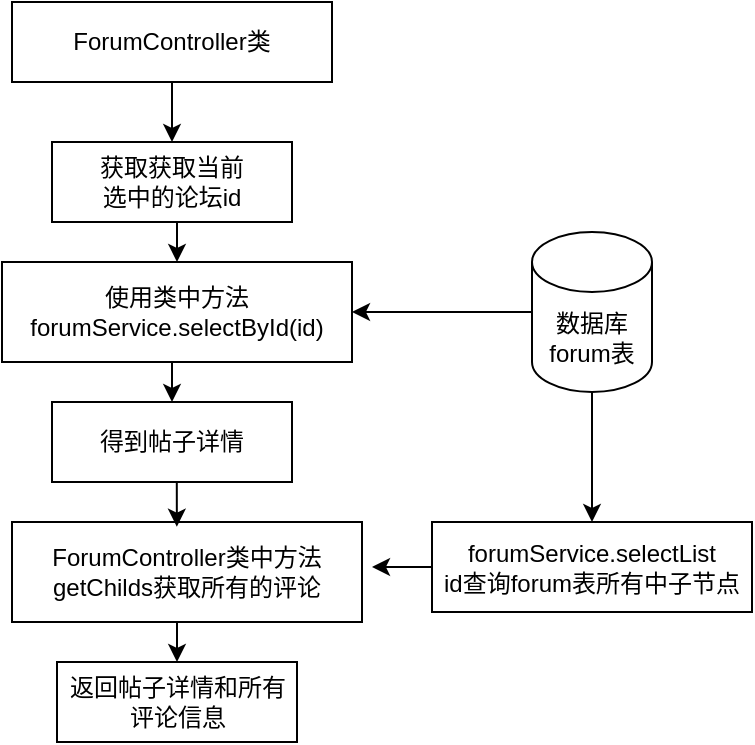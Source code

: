 <mxfile version="26.2.9">
  <diagram name="第 1 页" id="oZDQTB_6RqBUF0dN3zPe">
    <mxGraphModel dx="1190" dy="626" grid="1" gridSize="10" guides="1" tooltips="1" connect="1" arrows="1" fold="1" page="1" pageScale="1" pageWidth="827" pageHeight="1169" math="0" shadow="0">
      <root>
        <mxCell id="0" />
        <mxCell id="1" parent="0" />
        <mxCell id="2oKZ8NTr9hI1ohtRmm7n-9" style="edgeStyle=orthogonalEdgeStyle;rounded=0;orthogonalLoop=1;jettySize=auto;html=1;exitX=0.5;exitY=1;exitDx=0;exitDy=0;entryX=0.5;entryY=0;entryDx=0;entryDy=0;" edge="1" parent="1" source="2oKZ8NTr9hI1ohtRmm7n-2" target="2oKZ8NTr9hI1ohtRmm7n-3">
          <mxGeometry relative="1" as="geometry" />
        </mxCell>
        <mxCell id="2oKZ8NTr9hI1ohtRmm7n-2" value="&lt;div&gt;ForumController类&lt;/div&gt;" style="rounded=0;whiteSpace=wrap;html=1;" vertex="1" parent="1">
          <mxGeometry x="320" y="60" width="160" height="40" as="geometry" />
        </mxCell>
        <mxCell id="2oKZ8NTr9hI1ohtRmm7n-10" style="edgeStyle=orthogonalEdgeStyle;rounded=0;orthogonalLoop=1;jettySize=auto;html=1;exitX=0.5;exitY=1;exitDx=0;exitDy=0;entryX=0.5;entryY=0;entryDx=0;entryDy=0;" edge="1" parent="1" source="2oKZ8NTr9hI1ohtRmm7n-3" target="2oKZ8NTr9hI1ohtRmm7n-4">
          <mxGeometry relative="1" as="geometry" />
        </mxCell>
        <mxCell id="2oKZ8NTr9hI1ohtRmm7n-3" value="获取获取当前&lt;div&gt;选中的论坛id&lt;/div&gt;" style="rounded=0;whiteSpace=wrap;html=1;" vertex="1" parent="1">
          <mxGeometry x="340" y="130" width="120" height="40" as="geometry" />
        </mxCell>
        <mxCell id="2oKZ8NTr9hI1ohtRmm7n-12" style="edgeStyle=orthogonalEdgeStyle;rounded=0;orthogonalLoop=1;jettySize=auto;html=1;exitX=0.5;exitY=1;exitDx=0;exitDy=0;entryX=0.5;entryY=0;entryDx=0;entryDy=0;" edge="1" parent="1" source="2oKZ8NTr9hI1ohtRmm7n-4" target="2oKZ8NTr9hI1ohtRmm7n-6">
          <mxGeometry relative="1" as="geometry" />
        </mxCell>
        <mxCell id="2oKZ8NTr9hI1ohtRmm7n-4" value="使用类中方法forumService.selectById(id)" style="rounded=0;whiteSpace=wrap;html=1;" vertex="1" parent="1">
          <mxGeometry x="315" y="190" width="175" height="50" as="geometry" />
        </mxCell>
        <mxCell id="2oKZ8NTr9hI1ohtRmm7n-6" value="&lt;div&gt;得到帖子详情&lt;/div&gt;" style="rounded=0;whiteSpace=wrap;html=1;" vertex="1" parent="1">
          <mxGeometry x="340" y="260" width="120" height="40" as="geometry" />
        </mxCell>
        <mxCell id="2oKZ8NTr9hI1ohtRmm7n-8" style="edgeStyle=orthogonalEdgeStyle;rounded=0;orthogonalLoop=1;jettySize=auto;html=1;exitX=0;exitY=0.5;exitDx=0;exitDy=0;exitPerimeter=0;entryX=1;entryY=0.5;entryDx=0;entryDy=0;" edge="1" parent="1" source="2oKZ8NTr9hI1ohtRmm7n-7" target="2oKZ8NTr9hI1ohtRmm7n-4">
          <mxGeometry relative="1" as="geometry" />
        </mxCell>
        <mxCell id="2oKZ8NTr9hI1ohtRmm7n-19" style="edgeStyle=orthogonalEdgeStyle;rounded=0;orthogonalLoop=1;jettySize=auto;html=1;exitX=0.5;exitY=1;exitDx=0;exitDy=0;exitPerimeter=0;" edge="1" parent="1" source="2oKZ8NTr9hI1ohtRmm7n-7" target="2oKZ8NTr9hI1ohtRmm7n-15">
          <mxGeometry relative="1" as="geometry" />
        </mxCell>
        <mxCell id="2oKZ8NTr9hI1ohtRmm7n-7" value="数据库&lt;div&gt;forum表&lt;/div&gt;" style="shape=cylinder3;whiteSpace=wrap;html=1;boundedLbl=1;backgroundOutline=1;size=15;" vertex="1" parent="1">
          <mxGeometry x="580" y="175" width="60" height="80" as="geometry" />
        </mxCell>
        <mxCell id="2oKZ8NTr9hI1ohtRmm7n-21" style="edgeStyle=orthogonalEdgeStyle;rounded=0;orthogonalLoop=1;jettySize=auto;html=1;exitX=0.5;exitY=1;exitDx=0;exitDy=0;entryX=0.5;entryY=0;entryDx=0;entryDy=0;" edge="1" parent="1" source="2oKZ8NTr9hI1ohtRmm7n-14" target="2oKZ8NTr9hI1ohtRmm7n-17">
          <mxGeometry relative="1" as="geometry" />
        </mxCell>
        <mxCell id="2oKZ8NTr9hI1ohtRmm7n-14" value="ForumController类中方法&lt;div&gt;getChilds获取所有的评论&lt;/div&gt;" style="rounded=0;whiteSpace=wrap;html=1;" vertex="1" parent="1">
          <mxGeometry x="320" y="320" width="175" height="50" as="geometry" />
        </mxCell>
        <mxCell id="2oKZ8NTr9hI1ohtRmm7n-23" style="edgeStyle=orthogonalEdgeStyle;rounded=0;orthogonalLoop=1;jettySize=auto;html=1;exitX=0;exitY=0.5;exitDx=0;exitDy=0;" edge="1" parent="1" source="2oKZ8NTr9hI1ohtRmm7n-15">
          <mxGeometry relative="1" as="geometry">
            <mxPoint x="500" y="342.333" as="targetPoint" />
          </mxGeometry>
        </mxCell>
        <mxCell id="2oKZ8NTr9hI1ohtRmm7n-15" value="forumService.selectList&lt;div&gt;id查询forum表所有中子节点&lt;/div&gt;" style="rounded=0;whiteSpace=wrap;html=1;" vertex="1" parent="1">
          <mxGeometry x="530" y="320" width="160" height="45" as="geometry" />
        </mxCell>
        <mxCell id="2oKZ8NTr9hI1ohtRmm7n-17" value="返回帖子详情和所有评论信息" style="rounded=0;whiteSpace=wrap;html=1;" vertex="1" parent="1">
          <mxGeometry x="342.5" y="390" width="120" height="40" as="geometry" />
        </mxCell>
        <mxCell id="2oKZ8NTr9hI1ohtRmm7n-18" style="edgeStyle=orthogonalEdgeStyle;rounded=0;orthogonalLoop=1;jettySize=auto;html=1;exitX=0.5;exitY=1;exitDx=0;exitDy=0;entryX=0.471;entryY=0.047;entryDx=0;entryDy=0;entryPerimeter=0;" edge="1" parent="1" source="2oKZ8NTr9hI1ohtRmm7n-6" target="2oKZ8NTr9hI1ohtRmm7n-14">
          <mxGeometry relative="1" as="geometry" />
        </mxCell>
      </root>
    </mxGraphModel>
  </diagram>
</mxfile>
